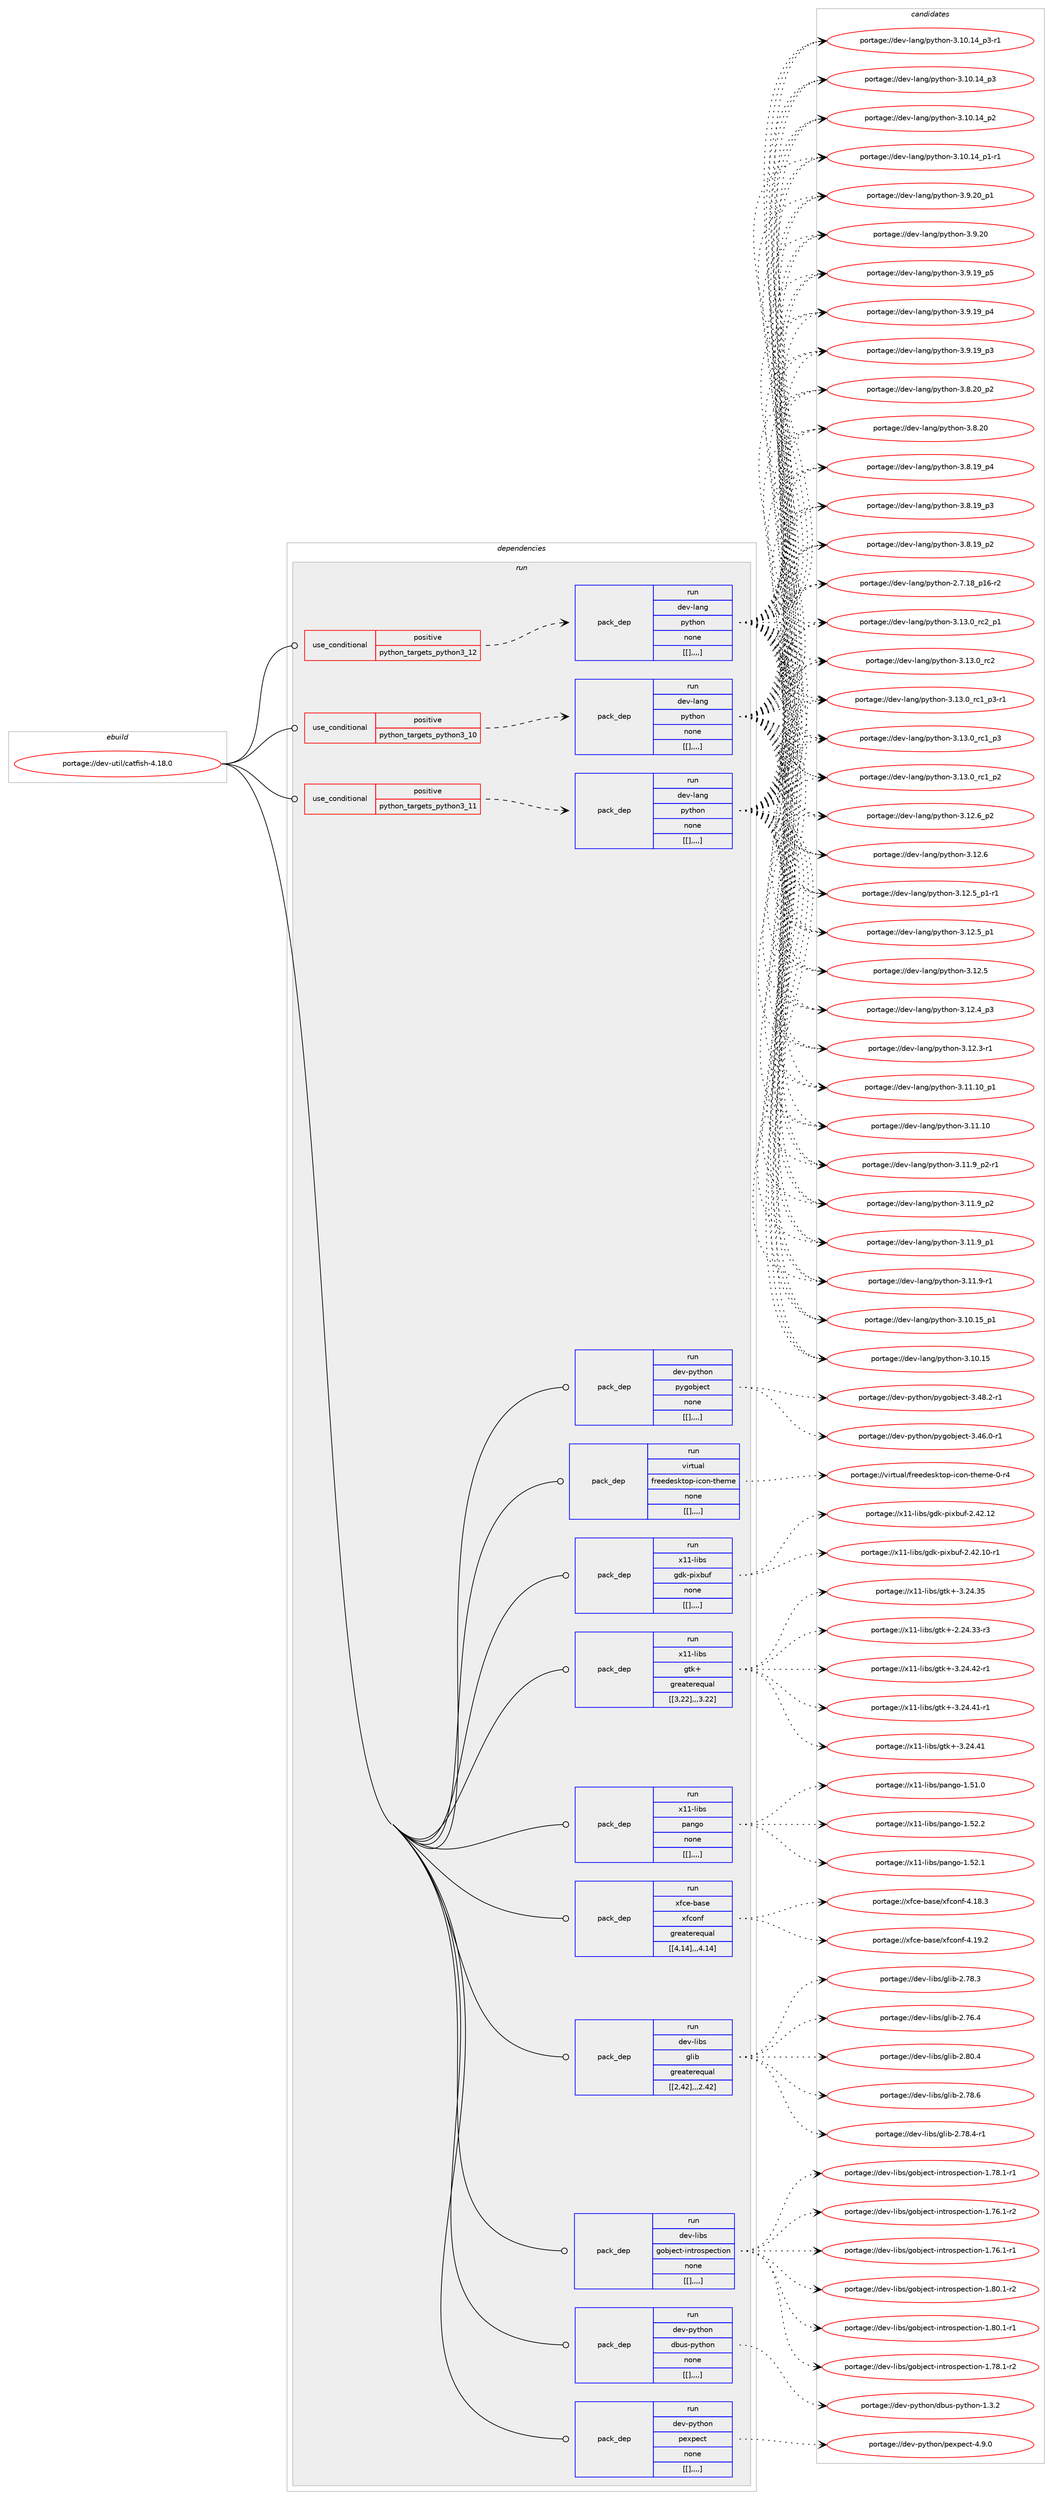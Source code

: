 digraph prolog {

# *************
# Graph options
# *************

newrank=true;
concentrate=true;
compound=true;
graph [rankdir=LR,fontname=Helvetica,fontsize=10,ranksep=1.5];#, ranksep=2.5, nodesep=0.2];
edge  [arrowhead=vee];
node  [fontname=Helvetica,fontsize=10];

# **********
# The ebuild
# **********

subgraph cluster_leftcol {
color=gray;
label=<<i>ebuild</i>>;
id [label="portage://dev-util/catfish-4.18.0", color=red, width=4, href="../dev-util/catfish-4.18.0.svg"];
}

# ****************
# The dependencies
# ****************

subgraph cluster_midcol {
color=gray;
label=<<i>dependencies</i>>;
subgraph cluster_compile {
fillcolor="#eeeeee";
style=filled;
label=<<i>compile</i>>;
}
subgraph cluster_compileandrun {
fillcolor="#eeeeee";
style=filled;
label=<<i>compile and run</i>>;
}
subgraph cluster_run {
fillcolor="#eeeeee";
style=filled;
label=<<i>run</i>>;
subgraph cond62028 {
dependency216687 [label=<<TABLE BORDER="0" CELLBORDER="1" CELLSPACING="0" CELLPADDING="4"><TR><TD ROWSPAN="3" CELLPADDING="10">use_conditional</TD></TR><TR><TD>positive</TD></TR><TR><TD>python_targets_python3_10</TD></TR></TABLE>>, shape=none, color=red];
subgraph pack153260 {
dependency216688 [label=<<TABLE BORDER="0" CELLBORDER="1" CELLSPACING="0" CELLPADDING="4" WIDTH="220"><TR><TD ROWSPAN="6" CELLPADDING="30">pack_dep</TD></TR><TR><TD WIDTH="110">run</TD></TR><TR><TD>dev-lang</TD></TR><TR><TD>python</TD></TR><TR><TD>none</TD></TR><TR><TD>[[],,,,]</TD></TR></TABLE>>, shape=none, color=blue];
}
dependency216687:e -> dependency216688:w [weight=20,style="dashed",arrowhead="vee"];
}
id:e -> dependency216687:w [weight=20,style="solid",arrowhead="odot"];
subgraph cond62029 {
dependency216689 [label=<<TABLE BORDER="0" CELLBORDER="1" CELLSPACING="0" CELLPADDING="4"><TR><TD ROWSPAN="3" CELLPADDING="10">use_conditional</TD></TR><TR><TD>positive</TD></TR><TR><TD>python_targets_python3_11</TD></TR></TABLE>>, shape=none, color=red];
subgraph pack153261 {
dependency216690 [label=<<TABLE BORDER="0" CELLBORDER="1" CELLSPACING="0" CELLPADDING="4" WIDTH="220"><TR><TD ROWSPAN="6" CELLPADDING="30">pack_dep</TD></TR><TR><TD WIDTH="110">run</TD></TR><TR><TD>dev-lang</TD></TR><TR><TD>python</TD></TR><TR><TD>none</TD></TR><TR><TD>[[],,,,]</TD></TR></TABLE>>, shape=none, color=blue];
}
dependency216689:e -> dependency216690:w [weight=20,style="dashed",arrowhead="vee"];
}
id:e -> dependency216689:w [weight=20,style="solid",arrowhead="odot"];
subgraph cond62030 {
dependency216691 [label=<<TABLE BORDER="0" CELLBORDER="1" CELLSPACING="0" CELLPADDING="4"><TR><TD ROWSPAN="3" CELLPADDING="10">use_conditional</TD></TR><TR><TD>positive</TD></TR><TR><TD>python_targets_python3_12</TD></TR></TABLE>>, shape=none, color=red];
subgraph pack153262 {
dependency216692 [label=<<TABLE BORDER="0" CELLBORDER="1" CELLSPACING="0" CELLPADDING="4" WIDTH="220"><TR><TD ROWSPAN="6" CELLPADDING="30">pack_dep</TD></TR><TR><TD WIDTH="110">run</TD></TR><TR><TD>dev-lang</TD></TR><TR><TD>python</TD></TR><TR><TD>none</TD></TR><TR><TD>[[],,,,]</TD></TR></TABLE>>, shape=none, color=blue];
}
dependency216691:e -> dependency216692:w [weight=20,style="dashed",arrowhead="vee"];
}
id:e -> dependency216691:w [weight=20,style="solid",arrowhead="odot"];
subgraph pack153263 {
dependency216693 [label=<<TABLE BORDER="0" CELLBORDER="1" CELLSPACING="0" CELLPADDING="4" WIDTH="220"><TR><TD ROWSPAN="6" CELLPADDING="30">pack_dep</TD></TR><TR><TD WIDTH="110">run</TD></TR><TR><TD>dev-libs</TD></TR><TR><TD>glib</TD></TR><TR><TD>greaterequal</TD></TR><TR><TD>[[2,42],,,2.42]</TD></TR></TABLE>>, shape=none, color=blue];
}
id:e -> dependency216693:w [weight=20,style="solid",arrowhead="odot"];
subgraph pack153264 {
dependency216694 [label=<<TABLE BORDER="0" CELLBORDER="1" CELLSPACING="0" CELLPADDING="4" WIDTH="220"><TR><TD ROWSPAN="6" CELLPADDING="30">pack_dep</TD></TR><TR><TD WIDTH="110">run</TD></TR><TR><TD>dev-libs</TD></TR><TR><TD>gobject-introspection</TD></TR><TR><TD>none</TD></TR><TR><TD>[[],,,,]</TD></TR></TABLE>>, shape=none, color=blue];
}
id:e -> dependency216694:w [weight=20,style="solid",arrowhead="odot"];
subgraph pack153265 {
dependency216695 [label=<<TABLE BORDER="0" CELLBORDER="1" CELLSPACING="0" CELLPADDING="4" WIDTH="220"><TR><TD ROWSPAN="6" CELLPADDING="30">pack_dep</TD></TR><TR><TD WIDTH="110">run</TD></TR><TR><TD>dev-python</TD></TR><TR><TD>dbus-python</TD></TR><TR><TD>none</TD></TR><TR><TD>[[],,,,]</TD></TR></TABLE>>, shape=none, color=blue];
}
id:e -> dependency216695:w [weight=20,style="solid",arrowhead="odot"];
subgraph pack153266 {
dependency216696 [label=<<TABLE BORDER="0" CELLBORDER="1" CELLSPACING="0" CELLPADDING="4" WIDTH="220"><TR><TD ROWSPAN="6" CELLPADDING="30">pack_dep</TD></TR><TR><TD WIDTH="110">run</TD></TR><TR><TD>dev-python</TD></TR><TR><TD>pexpect</TD></TR><TR><TD>none</TD></TR><TR><TD>[[],,,,]</TD></TR></TABLE>>, shape=none, color=blue];
}
id:e -> dependency216696:w [weight=20,style="solid",arrowhead="odot"];
subgraph pack153267 {
dependency216697 [label=<<TABLE BORDER="0" CELLBORDER="1" CELLSPACING="0" CELLPADDING="4" WIDTH="220"><TR><TD ROWSPAN="6" CELLPADDING="30">pack_dep</TD></TR><TR><TD WIDTH="110">run</TD></TR><TR><TD>dev-python</TD></TR><TR><TD>pygobject</TD></TR><TR><TD>none</TD></TR><TR><TD>[[],,,,]</TD></TR></TABLE>>, shape=none, color=blue];
}
id:e -> dependency216697:w [weight=20,style="solid",arrowhead="odot"];
subgraph pack153268 {
dependency216698 [label=<<TABLE BORDER="0" CELLBORDER="1" CELLSPACING="0" CELLPADDING="4" WIDTH="220"><TR><TD ROWSPAN="6" CELLPADDING="30">pack_dep</TD></TR><TR><TD WIDTH="110">run</TD></TR><TR><TD>virtual</TD></TR><TR><TD>freedesktop-icon-theme</TD></TR><TR><TD>none</TD></TR><TR><TD>[[],,,,]</TD></TR></TABLE>>, shape=none, color=blue];
}
id:e -> dependency216698:w [weight=20,style="solid",arrowhead="odot"];
subgraph pack153269 {
dependency216699 [label=<<TABLE BORDER="0" CELLBORDER="1" CELLSPACING="0" CELLPADDING="4" WIDTH="220"><TR><TD ROWSPAN="6" CELLPADDING="30">pack_dep</TD></TR><TR><TD WIDTH="110">run</TD></TR><TR><TD>x11-libs</TD></TR><TR><TD>gdk-pixbuf</TD></TR><TR><TD>none</TD></TR><TR><TD>[[],,,,]</TD></TR></TABLE>>, shape=none, color=blue];
}
id:e -> dependency216699:w [weight=20,style="solid",arrowhead="odot"];
subgraph pack153270 {
dependency216700 [label=<<TABLE BORDER="0" CELLBORDER="1" CELLSPACING="0" CELLPADDING="4" WIDTH="220"><TR><TD ROWSPAN="6" CELLPADDING="30">pack_dep</TD></TR><TR><TD WIDTH="110">run</TD></TR><TR><TD>x11-libs</TD></TR><TR><TD>gtk+</TD></TR><TR><TD>greaterequal</TD></TR><TR><TD>[[3,22],,,3.22]</TD></TR></TABLE>>, shape=none, color=blue];
}
id:e -> dependency216700:w [weight=20,style="solid",arrowhead="odot"];
subgraph pack153271 {
dependency216701 [label=<<TABLE BORDER="0" CELLBORDER="1" CELLSPACING="0" CELLPADDING="4" WIDTH="220"><TR><TD ROWSPAN="6" CELLPADDING="30">pack_dep</TD></TR><TR><TD WIDTH="110">run</TD></TR><TR><TD>x11-libs</TD></TR><TR><TD>pango</TD></TR><TR><TD>none</TD></TR><TR><TD>[[],,,,]</TD></TR></TABLE>>, shape=none, color=blue];
}
id:e -> dependency216701:w [weight=20,style="solid",arrowhead="odot"];
subgraph pack153272 {
dependency216702 [label=<<TABLE BORDER="0" CELLBORDER="1" CELLSPACING="0" CELLPADDING="4" WIDTH="220"><TR><TD ROWSPAN="6" CELLPADDING="30">pack_dep</TD></TR><TR><TD WIDTH="110">run</TD></TR><TR><TD>xfce-base</TD></TR><TR><TD>xfconf</TD></TR><TR><TD>greaterequal</TD></TR><TR><TD>[[4,14],,,4.14]</TD></TR></TABLE>>, shape=none, color=blue];
}
id:e -> dependency216702:w [weight=20,style="solid",arrowhead="odot"];
}
}

# **************
# The candidates
# **************

subgraph cluster_choices {
rank=same;
color=gray;
label=<<i>candidates</i>>;

subgraph choice153260 {
color=black;
nodesep=1;
choice100101118451089711010347112121116104111110455146495146489511499509511249 [label="portage://dev-lang/python-3.13.0_rc2_p1", color=red, width=4,href="../dev-lang/python-3.13.0_rc2_p1.svg"];
choice10010111845108971101034711212111610411111045514649514648951149950 [label="portage://dev-lang/python-3.13.0_rc2", color=red, width=4,href="../dev-lang/python-3.13.0_rc2.svg"];
choice1001011184510897110103471121211161041111104551464951464895114994995112514511449 [label="portage://dev-lang/python-3.13.0_rc1_p3-r1", color=red, width=4,href="../dev-lang/python-3.13.0_rc1_p3-r1.svg"];
choice100101118451089711010347112121116104111110455146495146489511499499511251 [label="portage://dev-lang/python-3.13.0_rc1_p3", color=red, width=4,href="../dev-lang/python-3.13.0_rc1_p3.svg"];
choice100101118451089711010347112121116104111110455146495146489511499499511250 [label="portage://dev-lang/python-3.13.0_rc1_p2", color=red, width=4,href="../dev-lang/python-3.13.0_rc1_p2.svg"];
choice100101118451089711010347112121116104111110455146495046549511250 [label="portage://dev-lang/python-3.12.6_p2", color=red, width=4,href="../dev-lang/python-3.12.6_p2.svg"];
choice10010111845108971101034711212111610411111045514649504654 [label="portage://dev-lang/python-3.12.6", color=red, width=4,href="../dev-lang/python-3.12.6.svg"];
choice1001011184510897110103471121211161041111104551464950465395112494511449 [label="portage://dev-lang/python-3.12.5_p1-r1", color=red, width=4,href="../dev-lang/python-3.12.5_p1-r1.svg"];
choice100101118451089711010347112121116104111110455146495046539511249 [label="portage://dev-lang/python-3.12.5_p1", color=red, width=4,href="../dev-lang/python-3.12.5_p1.svg"];
choice10010111845108971101034711212111610411111045514649504653 [label="portage://dev-lang/python-3.12.5", color=red, width=4,href="../dev-lang/python-3.12.5.svg"];
choice100101118451089711010347112121116104111110455146495046529511251 [label="portage://dev-lang/python-3.12.4_p3", color=red, width=4,href="../dev-lang/python-3.12.4_p3.svg"];
choice100101118451089711010347112121116104111110455146495046514511449 [label="portage://dev-lang/python-3.12.3-r1", color=red, width=4,href="../dev-lang/python-3.12.3-r1.svg"];
choice10010111845108971101034711212111610411111045514649494649489511249 [label="portage://dev-lang/python-3.11.10_p1", color=red, width=4,href="../dev-lang/python-3.11.10_p1.svg"];
choice1001011184510897110103471121211161041111104551464949464948 [label="portage://dev-lang/python-3.11.10", color=red, width=4,href="../dev-lang/python-3.11.10.svg"];
choice1001011184510897110103471121211161041111104551464949465795112504511449 [label="portage://dev-lang/python-3.11.9_p2-r1", color=red, width=4,href="../dev-lang/python-3.11.9_p2-r1.svg"];
choice100101118451089711010347112121116104111110455146494946579511250 [label="portage://dev-lang/python-3.11.9_p2", color=red, width=4,href="../dev-lang/python-3.11.9_p2.svg"];
choice100101118451089711010347112121116104111110455146494946579511249 [label="portage://dev-lang/python-3.11.9_p1", color=red, width=4,href="../dev-lang/python-3.11.9_p1.svg"];
choice100101118451089711010347112121116104111110455146494946574511449 [label="portage://dev-lang/python-3.11.9-r1", color=red, width=4,href="../dev-lang/python-3.11.9-r1.svg"];
choice10010111845108971101034711212111610411111045514649484649539511249 [label="portage://dev-lang/python-3.10.15_p1", color=red, width=4,href="../dev-lang/python-3.10.15_p1.svg"];
choice1001011184510897110103471121211161041111104551464948464953 [label="portage://dev-lang/python-3.10.15", color=red, width=4,href="../dev-lang/python-3.10.15.svg"];
choice100101118451089711010347112121116104111110455146494846495295112514511449 [label="portage://dev-lang/python-3.10.14_p3-r1", color=red, width=4,href="../dev-lang/python-3.10.14_p3-r1.svg"];
choice10010111845108971101034711212111610411111045514649484649529511251 [label="portage://dev-lang/python-3.10.14_p3", color=red, width=4,href="../dev-lang/python-3.10.14_p3.svg"];
choice10010111845108971101034711212111610411111045514649484649529511250 [label="portage://dev-lang/python-3.10.14_p2", color=red, width=4,href="../dev-lang/python-3.10.14_p2.svg"];
choice100101118451089711010347112121116104111110455146494846495295112494511449 [label="portage://dev-lang/python-3.10.14_p1-r1", color=red, width=4,href="../dev-lang/python-3.10.14_p1-r1.svg"];
choice100101118451089711010347112121116104111110455146574650489511249 [label="portage://dev-lang/python-3.9.20_p1", color=red, width=4,href="../dev-lang/python-3.9.20_p1.svg"];
choice10010111845108971101034711212111610411111045514657465048 [label="portage://dev-lang/python-3.9.20", color=red, width=4,href="../dev-lang/python-3.9.20.svg"];
choice100101118451089711010347112121116104111110455146574649579511253 [label="portage://dev-lang/python-3.9.19_p5", color=red, width=4,href="../dev-lang/python-3.9.19_p5.svg"];
choice100101118451089711010347112121116104111110455146574649579511252 [label="portage://dev-lang/python-3.9.19_p4", color=red, width=4,href="../dev-lang/python-3.9.19_p4.svg"];
choice100101118451089711010347112121116104111110455146574649579511251 [label="portage://dev-lang/python-3.9.19_p3", color=red, width=4,href="../dev-lang/python-3.9.19_p3.svg"];
choice100101118451089711010347112121116104111110455146564650489511250 [label="portage://dev-lang/python-3.8.20_p2", color=red, width=4,href="../dev-lang/python-3.8.20_p2.svg"];
choice10010111845108971101034711212111610411111045514656465048 [label="portage://dev-lang/python-3.8.20", color=red, width=4,href="../dev-lang/python-3.8.20.svg"];
choice100101118451089711010347112121116104111110455146564649579511252 [label="portage://dev-lang/python-3.8.19_p4", color=red, width=4,href="../dev-lang/python-3.8.19_p4.svg"];
choice100101118451089711010347112121116104111110455146564649579511251 [label="portage://dev-lang/python-3.8.19_p3", color=red, width=4,href="../dev-lang/python-3.8.19_p3.svg"];
choice100101118451089711010347112121116104111110455146564649579511250 [label="portage://dev-lang/python-3.8.19_p2", color=red, width=4,href="../dev-lang/python-3.8.19_p2.svg"];
choice100101118451089711010347112121116104111110455046554649569511249544511450 [label="portage://dev-lang/python-2.7.18_p16-r2", color=red, width=4,href="../dev-lang/python-2.7.18_p16-r2.svg"];
dependency216688:e -> choice100101118451089711010347112121116104111110455146495146489511499509511249:w [style=dotted,weight="100"];
dependency216688:e -> choice10010111845108971101034711212111610411111045514649514648951149950:w [style=dotted,weight="100"];
dependency216688:e -> choice1001011184510897110103471121211161041111104551464951464895114994995112514511449:w [style=dotted,weight="100"];
dependency216688:e -> choice100101118451089711010347112121116104111110455146495146489511499499511251:w [style=dotted,weight="100"];
dependency216688:e -> choice100101118451089711010347112121116104111110455146495146489511499499511250:w [style=dotted,weight="100"];
dependency216688:e -> choice100101118451089711010347112121116104111110455146495046549511250:w [style=dotted,weight="100"];
dependency216688:e -> choice10010111845108971101034711212111610411111045514649504654:w [style=dotted,weight="100"];
dependency216688:e -> choice1001011184510897110103471121211161041111104551464950465395112494511449:w [style=dotted,weight="100"];
dependency216688:e -> choice100101118451089711010347112121116104111110455146495046539511249:w [style=dotted,weight="100"];
dependency216688:e -> choice10010111845108971101034711212111610411111045514649504653:w [style=dotted,weight="100"];
dependency216688:e -> choice100101118451089711010347112121116104111110455146495046529511251:w [style=dotted,weight="100"];
dependency216688:e -> choice100101118451089711010347112121116104111110455146495046514511449:w [style=dotted,weight="100"];
dependency216688:e -> choice10010111845108971101034711212111610411111045514649494649489511249:w [style=dotted,weight="100"];
dependency216688:e -> choice1001011184510897110103471121211161041111104551464949464948:w [style=dotted,weight="100"];
dependency216688:e -> choice1001011184510897110103471121211161041111104551464949465795112504511449:w [style=dotted,weight="100"];
dependency216688:e -> choice100101118451089711010347112121116104111110455146494946579511250:w [style=dotted,weight="100"];
dependency216688:e -> choice100101118451089711010347112121116104111110455146494946579511249:w [style=dotted,weight="100"];
dependency216688:e -> choice100101118451089711010347112121116104111110455146494946574511449:w [style=dotted,weight="100"];
dependency216688:e -> choice10010111845108971101034711212111610411111045514649484649539511249:w [style=dotted,weight="100"];
dependency216688:e -> choice1001011184510897110103471121211161041111104551464948464953:w [style=dotted,weight="100"];
dependency216688:e -> choice100101118451089711010347112121116104111110455146494846495295112514511449:w [style=dotted,weight="100"];
dependency216688:e -> choice10010111845108971101034711212111610411111045514649484649529511251:w [style=dotted,weight="100"];
dependency216688:e -> choice10010111845108971101034711212111610411111045514649484649529511250:w [style=dotted,weight="100"];
dependency216688:e -> choice100101118451089711010347112121116104111110455146494846495295112494511449:w [style=dotted,weight="100"];
dependency216688:e -> choice100101118451089711010347112121116104111110455146574650489511249:w [style=dotted,weight="100"];
dependency216688:e -> choice10010111845108971101034711212111610411111045514657465048:w [style=dotted,weight="100"];
dependency216688:e -> choice100101118451089711010347112121116104111110455146574649579511253:w [style=dotted,weight="100"];
dependency216688:e -> choice100101118451089711010347112121116104111110455146574649579511252:w [style=dotted,weight="100"];
dependency216688:e -> choice100101118451089711010347112121116104111110455146574649579511251:w [style=dotted,weight="100"];
dependency216688:e -> choice100101118451089711010347112121116104111110455146564650489511250:w [style=dotted,weight="100"];
dependency216688:e -> choice10010111845108971101034711212111610411111045514656465048:w [style=dotted,weight="100"];
dependency216688:e -> choice100101118451089711010347112121116104111110455146564649579511252:w [style=dotted,weight="100"];
dependency216688:e -> choice100101118451089711010347112121116104111110455146564649579511251:w [style=dotted,weight="100"];
dependency216688:e -> choice100101118451089711010347112121116104111110455146564649579511250:w [style=dotted,weight="100"];
dependency216688:e -> choice100101118451089711010347112121116104111110455046554649569511249544511450:w [style=dotted,weight="100"];
}
subgraph choice153261 {
color=black;
nodesep=1;
choice100101118451089711010347112121116104111110455146495146489511499509511249 [label="portage://dev-lang/python-3.13.0_rc2_p1", color=red, width=4,href="../dev-lang/python-3.13.0_rc2_p1.svg"];
choice10010111845108971101034711212111610411111045514649514648951149950 [label="portage://dev-lang/python-3.13.0_rc2", color=red, width=4,href="../dev-lang/python-3.13.0_rc2.svg"];
choice1001011184510897110103471121211161041111104551464951464895114994995112514511449 [label="portage://dev-lang/python-3.13.0_rc1_p3-r1", color=red, width=4,href="../dev-lang/python-3.13.0_rc1_p3-r1.svg"];
choice100101118451089711010347112121116104111110455146495146489511499499511251 [label="portage://dev-lang/python-3.13.0_rc1_p3", color=red, width=4,href="../dev-lang/python-3.13.0_rc1_p3.svg"];
choice100101118451089711010347112121116104111110455146495146489511499499511250 [label="portage://dev-lang/python-3.13.0_rc1_p2", color=red, width=4,href="../dev-lang/python-3.13.0_rc1_p2.svg"];
choice100101118451089711010347112121116104111110455146495046549511250 [label="portage://dev-lang/python-3.12.6_p2", color=red, width=4,href="../dev-lang/python-3.12.6_p2.svg"];
choice10010111845108971101034711212111610411111045514649504654 [label="portage://dev-lang/python-3.12.6", color=red, width=4,href="../dev-lang/python-3.12.6.svg"];
choice1001011184510897110103471121211161041111104551464950465395112494511449 [label="portage://dev-lang/python-3.12.5_p1-r1", color=red, width=4,href="../dev-lang/python-3.12.5_p1-r1.svg"];
choice100101118451089711010347112121116104111110455146495046539511249 [label="portage://dev-lang/python-3.12.5_p1", color=red, width=4,href="../dev-lang/python-3.12.5_p1.svg"];
choice10010111845108971101034711212111610411111045514649504653 [label="portage://dev-lang/python-3.12.5", color=red, width=4,href="../dev-lang/python-3.12.5.svg"];
choice100101118451089711010347112121116104111110455146495046529511251 [label="portage://dev-lang/python-3.12.4_p3", color=red, width=4,href="../dev-lang/python-3.12.4_p3.svg"];
choice100101118451089711010347112121116104111110455146495046514511449 [label="portage://dev-lang/python-3.12.3-r1", color=red, width=4,href="../dev-lang/python-3.12.3-r1.svg"];
choice10010111845108971101034711212111610411111045514649494649489511249 [label="portage://dev-lang/python-3.11.10_p1", color=red, width=4,href="../dev-lang/python-3.11.10_p1.svg"];
choice1001011184510897110103471121211161041111104551464949464948 [label="portage://dev-lang/python-3.11.10", color=red, width=4,href="../dev-lang/python-3.11.10.svg"];
choice1001011184510897110103471121211161041111104551464949465795112504511449 [label="portage://dev-lang/python-3.11.9_p2-r1", color=red, width=4,href="../dev-lang/python-3.11.9_p2-r1.svg"];
choice100101118451089711010347112121116104111110455146494946579511250 [label="portage://dev-lang/python-3.11.9_p2", color=red, width=4,href="../dev-lang/python-3.11.9_p2.svg"];
choice100101118451089711010347112121116104111110455146494946579511249 [label="portage://dev-lang/python-3.11.9_p1", color=red, width=4,href="../dev-lang/python-3.11.9_p1.svg"];
choice100101118451089711010347112121116104111110455146494946574511449 [label="portage://dev-lang/python-3.11.9-r1", color=red, width=4,href="../dev-lang/python-3.11.9-r1.svg"];
choice10010111845108971101034711212111610411111045514649484649539511249 [label="portage://dev-lang/python-3.10.15_p1", color=red, width=4,href="../dev-lang/python-3.10.15_p1.svg"];
choice1001011184510897110103471121211161041111104551464948464953 [label="portage://dev-lang/python-3.10.15", color=red, width=4,href="../dev-lang/python-3.10.15.svg"];
choice100101118451089711010347112121116104111110455146494846495295112514511449 [label="portage://dev-lang/python-3.10.14_p3-r1", color=red, width=4,href="../dev-lang/python-3.10.14_p3-r1.svg"];
choice10010111845108971101034711212111610411111045514649484649529511251 [label="portage://dev-lang/python-3.10.14_p3", color=red, width=4,href="../dev-lang/python-3.10.14_p3.svg"];
choice10010111845108971101034711212111610411111045514649484649529511250 [label="portage://dev-lang/python-3.10.14_p2", color=red, width=4,href="../dev-lang/python-3.10.14_p2.svg"];
choice100101118451089711010347112121116104111110455146494846495295112494511449 [label="portage://dev-lang/python-3.10.14_p1-r1", color=red, width=4,href="../dev-lang/python-3.10.14_p1-r1.svg"];
choice100101118451089711010347112121116104111110455146574650489511249 [label="portage://dev-lang/python-3.9.20_p1", color=red, width=4,href="../dev-lang/python-3.9.20_p1.svg"];
choice10010111845108971101034711212111610411111045514657465048 [label="portage://dev-lang/python-3.9.20", color=red, width=4,href="../dev-lang/python-3.9.20.svg"];
choice100101118451089711010347112121116104111110455146574649579511253 [label="portage://dev-lang/python-3.9.19_p5", color=red, width=4,href="../dev-lang/python-3.9.19_p5.svg"];
choice100101118451089711010347112121116104111110455146574649579511252 [label="portage://dev-lang/python-3.9.19_p4", color=red, width=4,href="../dev-lang/python-3.9.19_p4.svg"];
choice100101118451089711010347112121116104111110455146574649579511251 [label="portage://dev-lang/python-3.9.19_p3", color=red, width=4,href="../dev-lang/python-3.9.19_p3.svg"];
choice100101118451089711010347112121116104111110455146564650489511250 [label="portage://dev-lang/python-3.8.20_p2", color=red, width=4,href="../dev-lang/python-3.8.20_p2.svg"];
choice10010111845108971101034711212111610411111045514656465048 [label="portage://dev-lang/python-3.8.20", color=red, width=4,href="../dev-lang/python-3.8.20.svg"];
choice100101118451089711010347112121116104111110455146564649579511252 [label="portage://dev-lang/python-3.8.19_p4", color=red, width=4,href="../dev-lang/python-3.8.19_p4.svg"];
choice100101118451089711010347112121116104111110455146564649579511251 [label="portage://dev-lang/python-3.8.19_p3", color=red, width=4,href="../dev-lang/python-3.8.19_p3.svg"];
choice100101118451089711010347112121116104111110455146564649579511250 [label="portage://dev-lang/python-3.8.19_p2", color=red, width=4,href="../dev-lang/python-3.8.19_p2.svg"];
choice100101118451089711010347112121116104111110455046554649569511249544511450 [label="portage://dev-lang/python-2.7.18_p16-r2", color=red, width=4,href="../dev-lang/python-2.7.18_p16-r2.svg"];
dependency216690:e -> choice100101118451089711010347112121116104111110455146495146489511499509511249:w [style=dotted,weight="100"];
dependency216690:e -> choice10010111845108971101034711212111610411111045514649514648951149950:w [style=dotted,weight="100"];
dependency216690:e -> choice1001011184510897110103471121211161041111104551464951464895114994995112514511449:w [style=dotted,weight="100"];
dependency216690:e -> choice100101118451089711010347112121116104111110455146495146489511499499511251:w [style=dotted,weight="100"];
dependency216690:e -> choice100101118451089711010347112121116104111110455146495146489511499499511250:w [style=dotted,weight="100"];
dependency216690:e -> choice100101118451089711010347112121116104111110455146495046549511250:w [style=dotted,weight="100"];
dependency216690:e -> choice10010111845108971101034711212111610411111045514649504654:w [style=dotted,weight="100"];
dependency216690:e -> choice1001011184510897110103471121211161041111104551464950465395112494511449:w [style=dotted,weight="100"];
dependency216690:e -> choice100101118451089711010347112121116104111110455146495046539511249:w [style=dotted,weight="100"];
dependency216690:e -> choice10010111845108971101034711212111610411111045514649504653:w [style=dotted,weight="100"];
dependency216690:e -> choice100101118451089711010347112121116104111110455146495046529511251:w [style=dotted,weight="100"];
dependency216690:e -> choice100101118451089711010347112121116104111110455146495046514511449:w [style=dotted,weight="100"];
dependency216690:e -> choice10010111845108971101034711212111610411111045514649494649489511249:w [style=dotted,weight="100"];
dependency216690:e -> choice1001011184510897110103471121211161041111104551464949464948:w [style=dotted,weight="100"];
dependency216690:e -> choice1001011184510897110103471121211161041111104551464949465795112504511449:w [style=dotted,weight="100"];
dependency216690:e -> choice100101118451089711010347112121116104111110455146494946579511250:w [style=dotted,weight="100"];
dependency216690:e -> choice100101118451089711010347112121116104111110455146494946579511249:w [style=dotted,weight="100"];
dependency216690:e -> choice100101118451089711010347112121116104111110455146494946574511449:w [style=dotted,weight="100"];
dependency216690:e -> choice10010111845108971101034711212111610411111045514649484649539511249:w [style=dotted,weight="100"];
dependency216690:e -> choice1001011184510897110103471121211161041111104551464948464953:w [style=dotted,weight="100"];
dependency216690:e -> choice100101118451089711010347112121116104111110455146494846495295112514511449:w [style=dotted,weight="100"];
dependency216690:e -> choice10010111845108971101034711212111610411111045514649484649529511251:w [style=dotted,weight="100"];
dependency216690:e -> choice10010111845108971101034711212111610411111045514649484649529511250:w [style=dotted,weight="100"];
dependency216690:e -> choice100101118451089711010347112121116104111110455146494846495295112494511449:w [style=dotted,weight="100"];
dependency216690:e -> choice100101118451089711010347112121116104111110455146574650489511249:w [style=dotted,weight="100"];
dependency216690:e -> choice10010111845108971101034711212111610411111045514657465048:w [style=dotted,weight="100"];
dependency216690:e -> choice100101118451089711010347112121116104111110455146574649579511253:w [style=dotted,weight="100"];
dependency216690:e -> choice100101118451089711010347112121116104111110455146574649579511252:w [style=dotted,weight="100"];
dependency216690:e -> choice100101118451089711010347112121116104111110455146574649579511251:w [style=dotted,weight="100"];
dependency216690:e -> choice100101118451089711010347112121116104111110455146564650489511250:w [style=dotted,weight="100"];
dependency216690:e -> choice10010111845108971101034711212111610411111045514656465048:w [style=dotted,weight="100"];
dependency216690:e -> choice100101118451089711010347112121116104111110455146564649579511252:w [style=dotted,weight="100"];
dependency216690:e -> choice100101118451089711010347112121116104111110455146564649579511251:w [style=dotted,weight="100"];
dependency216690:e -> choice100101118451089711010347112121116104111110455146564649579511250:w [style=dotted,weight="100"];
dependency216690:e -> choice100101118451089711010347112121116104111110455046554649569511249544511450:w [style=dotted,weight="100"];
}
subgraph choice153262 {
color=black;
nodesep=1;
choice100101118451089711010347112121116104111110455146495146489511499509511249 [label="portage://dev-lang/python-3.13.0_rc2_p1", color=red, width=4,href="../dev-lang/python-3.13.0_rc2_p1.svg"];
choice10010111845108971101034711212111610411111045514649514648951149950 [label="portage://dev-lang/python-3.13.0_rc2", color=red, width=4,href="../dev-lang/python-3.13.0_rc2.svg"];
choice1001011184510897110103471121211161041111104551464951464895114994995112514511449 [label="portage://dev-lang/python-3.13.0_rc1_p3-r1", color=red, width=4,href="../dev-lang/python-3.13.0_rc1_p3-r1.svg"];
choice100101118451089711010347112121116104111110455146495146489511499499511251 [label="portage://dev-lang/python-3.13.0_rc1_p3", color=red, width=4,href="../dev-lang/python-3.13.0_rc1_p3.svg"];
choice100101118451089711010347112121116104111110455146495146489511499499511250 [label="portage://dev-lang/python-3.13.0_rc1_p2", color=red, width=4,href="../dev-lang/python-3.13.0_rc1_p2.svg"];
choice100101118451089711010347112121116104111110455146495046549511250 [label="portage://dev-lang/python-3.12.6_p2", color=red, width=4,href="../dev-lang/python-3.12.6_p2.svg"];
choice10010111845108971101034711212111610411111045514649504654 [label="portage://dev-lang/python-3.12.6", color=red, width=4,href="../dev-lang/python-3.12.6.svg"];
choice1001011184510897110103471121211161041111104551464950465395112494511449 [label="portage://dev-lang/python-3.12.5_p1-r1", color=red, width=4,href="../dev-lang/python-3.12.5_p1-r1.svg"];
choice100101118451089711010347112121116104111110455146495046539511249 [label="portage://dev-lang/python-3.12.5_p1", color=red, width=4,href="../dev-lang/python-3.12.5_p1.svg"];
choice10010111845108971101034711212111610411111045514649504653 [label="portage://dev-lang/python-3.12.5", color=red, width=4,href="../dev-lang/python-3.12.5.svg"];
choice100101118451089711010347112121116104111110455146495046529511251 [label="portage://dev-lang/python-3.12.4_p3", color=red, width=4,href="../dev-lang/python-3.12.4_p3.svg"];
choice100101118451089711010347112121116104111110455146495046514511449 [label="portage://dev-lang/python-3.12.3-r1", color=red, width=4,href="../dev-lang/python-3.12.3-r1.svg"];
choice10010111845108971101034711212111610411111045514649494649489511249 [label="portage://dev-lang/python-3.11.10_p1", color=red, width=4,href="../dev-lang/python-3.11.10_p1.svg"];
choice1001011184510897110103471121211161041111104551464949464948 [label="portage://dev-lang/python-3.11.10", color=red, width=4,href="../dev-lang/python-3.11.10.svg"];
choice1001011184510897110103471121211161041111104551464949465795112504511449 [label="portage://dev-lang/python-3.11.9_p2-r1", color=red, width=4,href="../dev-lang/python-3.11.9_p2-r1.svg"];
choice100101118451089711010347112121116104111110455146494946579511250 [label="portage://dev-lang/python-3.11.9_p2", color=red, width=4,href="../dev-lang/python-3.11.9_p2.svg"];
choice100101118451089711010347112121116104111110455146494946579511249 [label="portage://dev-lang/python-3.11.9_p1", color=red, width=4,href="../dev-lang/python-3.11.9_p1.svg"];
choice100101118451089711010347112121116104111110455146494946574511449 [label="portage://dev-lang/python-3.11.9-r1", color=red, width=4,href="../dev-lang/python-3.11.9-r1.svg"];
choice10010111845108971101034711212111610411111045514649484649539511249 [label="portage://dev-lang/python-3.10.15_p1", color=red, width=4,href="../dev-lang/python-3.10.15_p1.svg"];
choice1001011184510897110103471121211161041111104551464948464953 [label="portage://dev-lang/python-3.10.15", color=red, width=4,href="../dev-lang/python-3.10.15.svg"];
choice100101118451089711010347112121116104111110455146494846495295112514511449 [label="portage://dev-lang/python-3.10.14_p3-r1", color=red, width=4,href="../dev-lang/python-3.10.14_p3-r1.svg"];
choice10010111845108971101034711212111610411111045514649484649529511251 [label="portage://dev-lang/python-3.10.14_p3", color=red, width=4,href="../dev-lang/python-3.10.14_p3.svg"];
choice10010111845108971101034711212111610411111045514649484649529511250 [label="portage://dev-lang/python-3.10.14_p2", color=red, width=4,href="../dev-lang/python-3.10.14_p2.svg"];
choice100101118451089711010347112121116104111110455146494846495295112494511449 [label="portage://dev-lang/python-3.10.14_p1-r1", color=red, width=4,href="../dev-lang/python-3.10.14_p1-r1.svg"];
choice100101118451089711010347112121116104111110455146574650489511249 [label="portage://dev-lang/python-3.9.20_p1", color=red, width=4,href="../dev-lang/python-3.9.20_p1.svg"];
choice10010111845108971101034711212111610411111045514657465048 [label="portage://dev-lang/python-3.9.20", color=red, width=4,href="../dev-lang/python-3.9.20.svg"];
choice100101118451089711010347112121116104111110455146574649579511253 [label="portage://dev-lang/python-3.9.19_p5", color=red, width=4,href="../dev-lang/python-3.9.19_p5.svg"];
choice100101118451089711010347112121116104111110455146574649579511252 [label="portage://dev-lang/python-3.9.19_p4", color=red, width=4,href="../dev-lang/python-3.9.19_p4.svg"];
choice100101118451089711010347112121116104111110455146574649579511251 [label="portage://dev-lang/python-3.9.19_p3", color=red, width=4,href="../dev-lang/python-3.9.19_p3.svg"];
choice100101118451089711010347112121116104111110455146564650489511250 [label="portage://dev-lang/python-3.8.20_p2", color=red, width=4,href="../dev-lang/python-3.8.20_p2.svg"];
choice10010111845108971101034711212111610411111045514656465048 [label="portage://dev-lang/python-3.8.20", color=red, width=4,href="../dev-lang/python-3.8.20.svg"];
choice100101118451089711010347112121116104111110455146564649579511252 [label="portage://dev-lang/python-3.8.19_p4", color=red, width=4,href="../dev-lang/python-3.8.19_p4.svg"];
choice100101118451089711010347112121116104111110455146564649579511251 [label="portage://dev-lang/python-3.8.19_p3", color=red, width=4,href="../dev-lang/python-3.8.19_p3.svg"];
choice100101118451089711010347112121116104111110455146564649579511250 [label="portage://dev-lang/python-3.8.19_p2", color=red, width=4,href="../dev-lang/python-3.8.19_p2.svg"];
choice100101118451089711010347112121116104111110455046554649569511249544511450 [label="portage://dev-lang/python-2.7.18_p16-r2", color=red, width=4,href="../dev-lang/python-2.7.18_p16-r2.svg"];
dependency216692:e -> choice100101118451089711010347112121116104111110455146495146489511499509511249:w [style=dotted,weight="100"];
dependency216692:e -> choice10010111845108971101034711212111610411111045514649514648951149950:w [style=dotted,weight="100"];
dependency216692:e -> choice1001011184510897110103471121211161041111104551464951464895114994995112514511449:w [style=dotted,weight="100"];
dependency216692:e -> choice100101118451089711010347112121116104111110455146495146489511499499511251:w [style=dotted,weight="100"];
dependency216692:e -> choice100101118451089711010347112121116104111110455146495146489511499499511250:w [style=dotted,weight="100"];
dependency216692:e -> choice100101118451089711010347112121116104111110455146495046549511250:w [style=dotted,weight="100"];
dependency216692:e -> choice10010111845108971101034711212111610411111045514649504654:w [style=dotted,weight="100"];
dependency216692:e -> choice1001011184510897110103471121211161041111104551464950465395112494511449:w [style=dotted,weight="100"];
dependency216692:e -> choice100101118451089711010347112121116104111110455146495046539511249:w [style=dotted,weight="100"];
dependency216692:e -> choice10010111845108971101034711212111610411111045514649504653:w [style=dotted,weight="100"];
dependency216692:e -> choice100101118451089711010347112121116104111110455146495046529511251:w [style=dotted,weight="100"];
dependency216692:e -> choice100101118451089711010347112121116104111110455146495046514511449:w [style=dotted,weight="100"];
dependency216692:e -> choice10010111845108971101034711212111610411111045514649494649489511249:w [style=dotted,weight="100"];
dependency216692:e -> choice1001011184510897110103471121211161041111104551464949464948:w [style=dotted,weight="100"];
dependency216692:e -> choice1001011184510897110103471121211161041111104551464949465795112504511449:w [style=dotted,weight="100"];
dependency216692:e -> choice100101118451089711010347112121116104111110455146494946579511250:w [style=dotted,weight="100"];
dependency216692:e -> choice100101118451089711010347112121116104111110455146494946579511249:w [style=dotted,weight="100"];
dependency216692:e -> choice100101118451089711010347112121116104111110455146494946574511449:w [style=dotted,weight="100"];
dependency216692:e -> choice10010111845108971101034711212111610411111045514649484649539511249:w [style=dotted,weight="100"];
dependency216692:e -> choice1001011184510897110103471121211161041111104551464948464953:w [style=dotted,weight="100"];
dependency216692:e -> choice100101118451089711010347112121116104111110455146494846495295112514511449:w [style=dotted,weight="100"];
dependency216692:e -> choice10010111845108971101034711212111610411111045514649484649529511251:w [style=dotted,weight="100"];
dependency216692:e -> choice10010111845108971101034711212111610411111045514649484649529511250:w [style=dotted,weight="100"];
dependency216692:e -> choice100101118451089711010347112121116104111110455146494846495295112494511449:w [style=dotted,weight="100"];
dependency216692:e -> choice100101118451089711010347112121116104111110455146574650489511249:w [style=dotted,weight="100"];
dependency216692:e -> choice10010111845108971101034711212111610411111045514657465048:w [style=dotted,weight="100"];
dependency216692:e -> choice100101118451089711010347112121116104111110455146574649579511253:w [style=dotted,weight="100"];
dependency216692:e -> choice100101118451089711010347112121116104111110455146574649579511252:w [style=dotted,weight="100"];
dependency216692:e -> choice100101118451089711010347112121116104111110455146574649579511251:w [style=dotted,weight="100"];
dependency216692:e -> choice100101118451089711010347112121116104111110455146564650489511250:w [style=dotted,weight="100"];
dependency216692:e -> choice10010111845108971101034711212111610411111045514656465048:w [style=dotted,weight="100"];
dependency216692:e -> choice100101118451089711010347112121116104111110455146564649579511252:w [style=dotted,weight="100"];
dependency216692:e -> choice100101118451089711010347112121116104111110455146564649579511251:w [style=dotted,weight="100"];
dependency216692:e -> choice100101118451089711010347112121116104111110455146564649579511250:w [style=dotted,weight="100"];
dependency216692:e -> choice100101118451089711010347112121116104111110455046554649569511249544511450:w [style=dotted,weight="100"];
}
subgraph choice153263 {
color=black;
nodesep=1;
choice1001011184510810598115471031081059845504656484652 [label="portage://dev-libs/glib-2.80.4", color=red, width=4,href="../dev-libs/glib-2.80.4.svg"];
choice1001011184510810598115471031081059845504655564654 [label="portage://dev-libs/glib-2.78.6", color=red, width=4,href="../dev-libs/glib-2.78.6.svg"];
choice10010111845108105981154710310810598455046555646524511449 [label="portage://dev-libs/glib-2.78.4-r1", color=red, width=4,href="../dev-libs/glib-2.78.4-r1.svg"];
choice1001011184510810598115471031081059845504655564651 [label="portage://dev-libs/glib-2.78.3", color=red, width=4,href="../dev-libs/glib-2.78.3.svg"];
choice1001011184510810598115471031081059845504655544652 [label="portage://dev-libs/glib-2.76.4", color=red, width=4,href="../dev-libs/glib-2.76.4.svg"];
dependency216693:e -> choice1001011184510810598115471031081059845504656484652:w [style=dotted,weight="100"];
dependency216693:e -> choice1001011184510810598115471031081059845504655564654:w [style=dotted,weight="100"];
dependency216693:e -> choice10010111845108105981154710310810598455046555646524511449:w [style=dotted,weight="100"];
dependency216693:e -> choice1001011184510810598115471031081059845504655564651:w [style=dotted,weight="100"];
dependency216693:e -> choice1001011184510810598115471031081059845504655544652:w [style=dotted,weight="100"];
}
subgraph choice153264 {
color=black;
nodesep=1;
choice10010111845108105981154710311198106101991164510511011611411111511210199116105111110454946564846494511450 [label="portage://dev-libs/gobject-introspection-1.80.1-r2", color=red, width=4,href="../dev-libs/gobject-introspection-1.80.1-r2.svg"];
choice10010111845108105981154710311198106101991164510511011611411111511210199116105111110454946564846494511449 [label="portage://dev-libs/gobject-introspection-1.80.1-r1", color=red, width=4,href="../dev-libs/gobject-introspection-1.80.1-r1.svg"];
choice10010111845108105981154710311198106101991164510511011611411111511210199116105111110454946555646494511450 [label="portage://dev-libs/gobject-introspection-1.78.1-r2", color=red, width=4,href="../dev-libs/gobject-introspection-1.78.1-r2.svg"];
choice10010111845108105981154710311198106101991164510511011611411111511210199116105111110454946555646494511449 [label="portage://dev-libs/gobject-introspection-1.78.1-r1", color=red, width=4,href="../dev-libs/gobject-introspection-1.78.1-r1.svg"];
choice10010111845108105981154710311198106101991164510511011611411111511210199116105111110454946555446494511450 [label="portage://dev-libs/gobject-introspection-1.76.1-r2", color=red, width=4,href="../dev-libs/gobject-introspection-1.76.1-r2.svg"];
choice10010111845108105981154710311198106101991164510511011611411111511210199116105111110454946555446494511449 [label="portage://dev-libs/gobject-introspection-1.76.1-r1", color=red, width=4,href="../dev-libs/gobject-introspection-1.76.1-r1.svg"];
dependency216694:e -> choice10010111845108105981154710311198106101991164510511011611411111511210199116105111110454946564846494511450:w [style=dotted,weight="100"];
dependency216694:e -> choice10010111845108105981154710311198106101991164510511011611411111511210199116105111110454946564846494511449:w [style=dotted,weight="100"];
dependency216694:e -> choice10010111845108105981154710311198106101991164510511011611411111511210199116105111110454946555646494511450:w [style=dotted,weight="100"];
dependency216694:e -> choice10010111845108105981154710311198106101991164510511011611411111511210199116105111110454946555646494511449:w [style=dotted,weight="100"];
dependency216694:e -> choice10010111845108105981154710311198106101991164510511011611411111511210199116105111110454946555446494511450:w [style=dotted,weight="100"];
dependency216694:e -> choice10010111845108105981154710311198106101991164510511011611411111511210199116105111110454946555446494511449:w [style=dotted,weight="100"];
}
subgraph choice153265 {
color=black;
nodesep=1;
choice10010111845112121116104111110471009811711545112121116104111110454946514650 [label="portage://dev-python/dbus-python-1.3.2", color=red, width=4,href="../dev-python/dbus-python-1.3.2.svg"];
dependency216695:e -> choice10010111845112121116104111110471009811711545112121116104111110454946514650:w [style=dotted,weight="100"];
}
subgraph choice153266 {
color=black;
nodesep=1;
choice100101118451121211161041111104711210112011210199116455246574648 [label="portage://dev-python/pexpect-4.9.0", color=red, width=4,href="../dev-python/pexpect-4.9.0.svg"];
dependency216696:e -> choice100101118451121211161041111104711210112011210199116455246574648:w [style=dotted,weight="100"];
}
subgraph choice153267 {
color=black;
nodesep=1;
choice10010111845112121116104111110471121211031119810610199116455146525646504511449 [label="portage://dev-python/pygobject-3.48.2-r1", color=red, width=4,href="../dev-python/pygobject-3.48.2-r1.svg"];
choice10010111845112121116104111110471121211031119810610199116455146525446484511449 [label="portage://dev-python/pygobject-3.46.0-r1", color=red, width=4,href="../dev-python/pygobject-3.46.0-r1.svg"];
dependency216697:e -> choice10010111845112121116104111110471121211031119810610199116455146525646504511449:w [style=dotted,weight="100"];
dependency216697:e -> choice10010111845112121116104111110471121211031119810610199116455146525446484511449:w [style=dotted,weight="100"];
}
subgraph choice153268 {
color=black;
nodesep=1;
choice118105114116117971084710211410110110010111510711611111245105991111104511610410110910145484511452 [label="portage://virtual/freedesktop-icon-theme-0-r4", color=red, width=4,href="../virtual/freedesktop-icon-theme-0-r4.svg"];
dependency216698:e -> choice118105114116117971084710211410110110010111510711611111245105991111104511610410110910145484511452:w [style=dotted,weight="100"];
}
subgraph choice153269 {
color=black;
nodesep=1;
choice120494945108105981154710310010745112105120981171024550465250464950 [label="portage://x11-libs/gdk-pixbuf-2.42.12", color=red, width=4,href="../x11-libs/gdk-pixbuf-2.42.12.svg"];
choice1204949451081059811547103100107451121051209811710245504652504649484511449 [label="portage://x11-libs/gdk-pixbuf-2.42.10-r1", color=red, width=4,href="../x11-libs/gdk-pixbuf-2.42.10-r1.svg"];
dependency216699:e -> choice120494945108105981154710310010745112105120981171024550465250464950:w [style=dotted,weight="100"];
dependency216699:e -> choice1204949451081059811547103100107451121051209811710245504652504649484511449:w [style=dotted,weight="100"];
}
subgraph choice153270 {
color=black;
nodesep=1;
choice12049494510810598115471031161074345514650524652504511449 [label="portage://x11-libs/gtk+-3.24.42-r1", color=red, width=4,href="../x11-libs/gtk+-3.24.42-r1.svg"];
choice12049494510810598115471031161074345514650524652494511449 [label="portage://x11-libs/gtk+-3.24.41-r1", color=red, width=4,href="../x11-libs/gtk+-3.24.41-r1.svg"];
choice1204949451081059811547103116107434551465052465249 [label="portage://x11-libs/gtk+-3.24.41", color=red, width=4,href="../x11-libs/gtk+-3.24.41.svg"];
choice1204949451081059811547103116107434551465052465153 [label="portage://x11-libs/gtk+-3.24.35", color=red, width=4,href="../x11-libs/gtk+-3.24.35.svg"];
choice12049494510810598115471031161074345504650524651514511451 [label="portage://x11-libs/gtk+-2.24.33-r3", color=red, width=4,href="../x11-libs/gtk+-2.24.33-r3.svg"];
dependency216700:e -> choice12049494510810598115471031161074345514650524652504511449:w [style=dotted,weight="100"];
dependency216700:e -> choice12049494510810598115471031161074345514650524652494511449:w [style=dotted,weight="100"];
dependency216700:e -> choice1204949451081059811547103116107434551465052465249:w [style=dotted,weight="100"];
dependency216700:e -> choice1204949451081059811547103116107434551465052465153:w [style=dotted,weight="100"];
dependency216700:e -> choice12049494510810598115471031161074345504650524651514511451:w [style=dotted,weight="100"];
}
subgraph choice153271 {
color=black;
nodesep=1;
choice12049494510810598115471129711010311145494653504650 [label="portage://x11-libs/pango-1.52.2", color=red, width=4,href="../x11-libs/pango-1.52.2.svg"];
choice12049494510810598115471129711010311145494653504649 [label="portage://x11-libs/pango-1.52.1", color=red, width=4,href="../x11-libs/pango-1.52.1.svg"];
choice12049494510810598115471129711010311145494653494648 [label="portage://x11-libs/pango-1.51.0", color=red, width=4,href="../x11-libs/pango-1.51.0.svg"];
dependency216701:e -> choice12049494510810598115471129711010311145494653504650:w [style=dotted,weight="100"];
dependency216701:e -> choice12049494510810598115471129711010311145494653504649:w [style=dotted,weight="100"];
dependency216701:e -> choice12049494510810598115471129711010311145494653494648:w [style=dotted,weight="100"];
}
subgraph choice153272 {
color=black;
nodesep=1;
choice12010299101459897115101471201029911111010245524649574650 [label="portage://xfce-base/xfconf-4.19.2", color=red, width=4,href="../xfce-base/xfconf-4.19.2.svg"];
choice12010299101459897115101471201029911111010245524649564651 [label="portage://xfce-base/xfconf-4.18.3", color=red, width=4,href="../xfce-base/xfconf-4.18.3.svg"];
dependency216702:e -> choice12010299101459897115101471201029911111010245524649574650:w [style=dotted,weight="100"];
dependency216702:e -> choice12010299101459897115101471201029911111010245524649564651:w [style=dotted,weight="100"];
}
}

}
